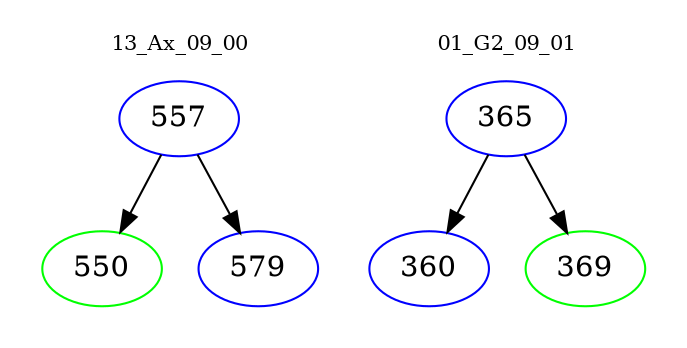 digraph{
subgraph cluster_0 {
color = white
label = "13_Ax_09_00";
fontsize=10;
T0_557 [label="557", color="blue"]
T0_557 -> T0_550 [color="black"]
T0_550 [label="550", color="green"]
T0_557 -> T0_579 [color="black"]
T0_579 [label="579", color="blue"]
}
subgraph cluster_1 {
color = white
label = "01_G2_09_01";
fontsize=10;
T1_365 [label="365", color="blue"]
T1_365 -> T1_360 [color="black"]
T1_360 [label="360", color="blue"]
T1_365 -> T1_369 [color="black"]
T1_369 [label="369", color="green"]
}
}
